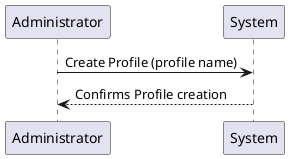 @startuml

Administrator -> System: Create Profile (profile name)
Administrator <-- System: Confirms Profile creation

@enduml